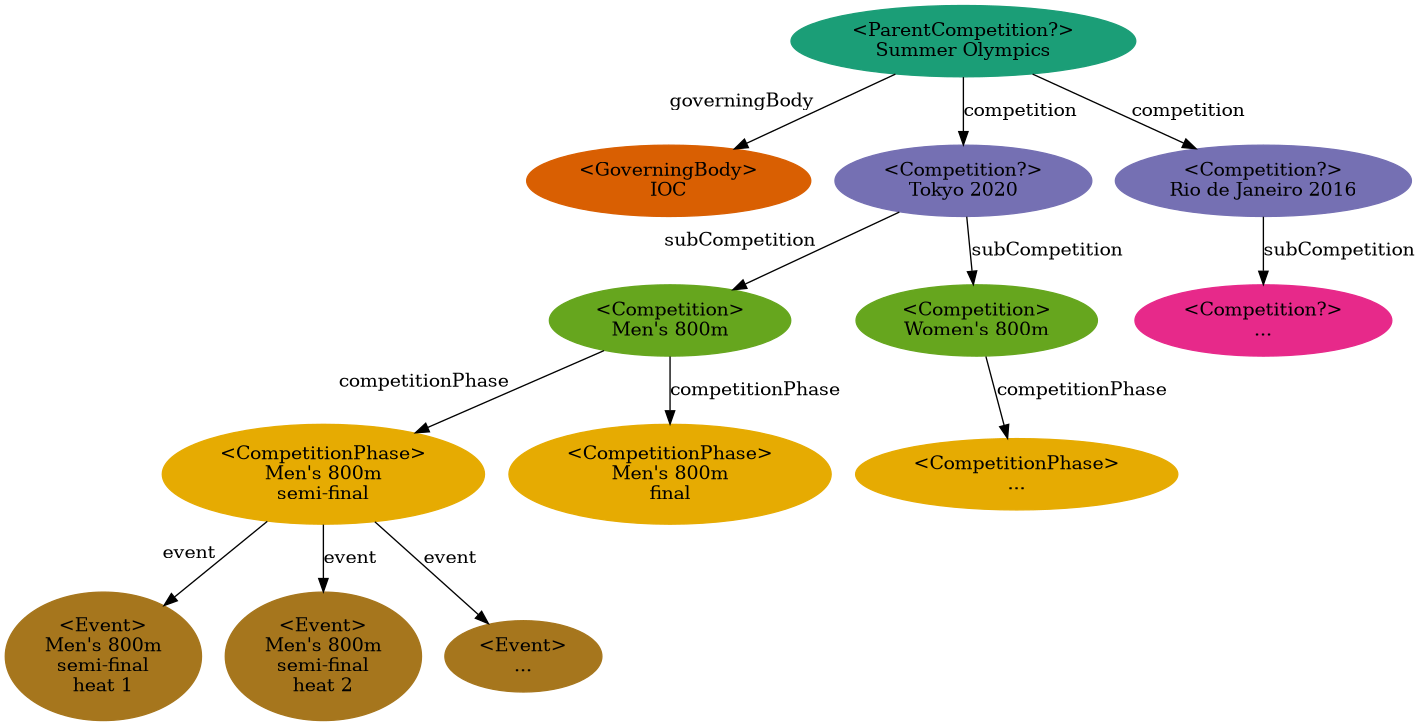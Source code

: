 @startuml
digraph regexp {
 # docs and examples at https://graphviz.org/Gallery/directed/
 node [colorscheme=dark27 style="filled"]
 ioc [label="<GoverningBody>\nIOC" color=2];
 summerolympics [label="<ParentCompetition?>\nSummer Olympics" style="filled" color=1];
 tokyo [label="<Competition?>\nTokyo 2020" color=3];
 rio [label="<Competition?>\nRio de Janeiro 2016" color=3];
 rioextra [label="<Competition?>\n..." color=4];
 tokyomens800m [label="<Competition>\nMen's 800m" color=5];
 tokyowomens800m [label="<Competition>\nWomen's 800m" color=5];
 tokyowomens800mextra [label="<CompetitionPhase>\n..." color=6];
 tokyomens800msemifinal [label="<CompetitionPhase>\nMen's 800m\nsemi-final" color=6];
 tokyomens800msemifinalheat1 [label="<Event>\nMen's 800m\nsemi-final\nheat 1" color=7];
 tokyomens800msemifinalheat2 [label="<Event>\nMen's 800m\nsemi-final\nheat 2" color=7];
 tokyomens800msemifinalheatx [label="<Event>\n..." color=7];
 tokyomens800mfinal [label="<CompetitionPhase>\nMen's 800m\nfinal" color=6];
 summerolympics -> ioc [xlabel="governingBody"];
 summerolympics -> tokyo [label="competition"];
 summerolympics -> rio [label="competition"];
 rio -> rioextra [label="subCompetition"];
 tokyo -> tokyomens800m [xlabel="subCompetition"];
 tokyo -> tokyowomens800m [label="subCompetition"];
 tokyowomens800m -> tokyowomens800mextra [label="competitionPhase"];
 tokyomens800m -> tokyomens800msemifinal [xlabel="competitionPhase"];
 tokyomens800m -> tokyomens800mfinal [label="competitionPhase"];
 tokyomens800msemifinal -> tokyomens800msemifinalheat1 [xlabel="event"];
 tokyomens800msemifinal -> tokyomens800msemifinalheat2 [label="event"];
 tokyomens800msemifinal -> tokyomens800msemifinalheatx [label="event"];
}
@enduml
